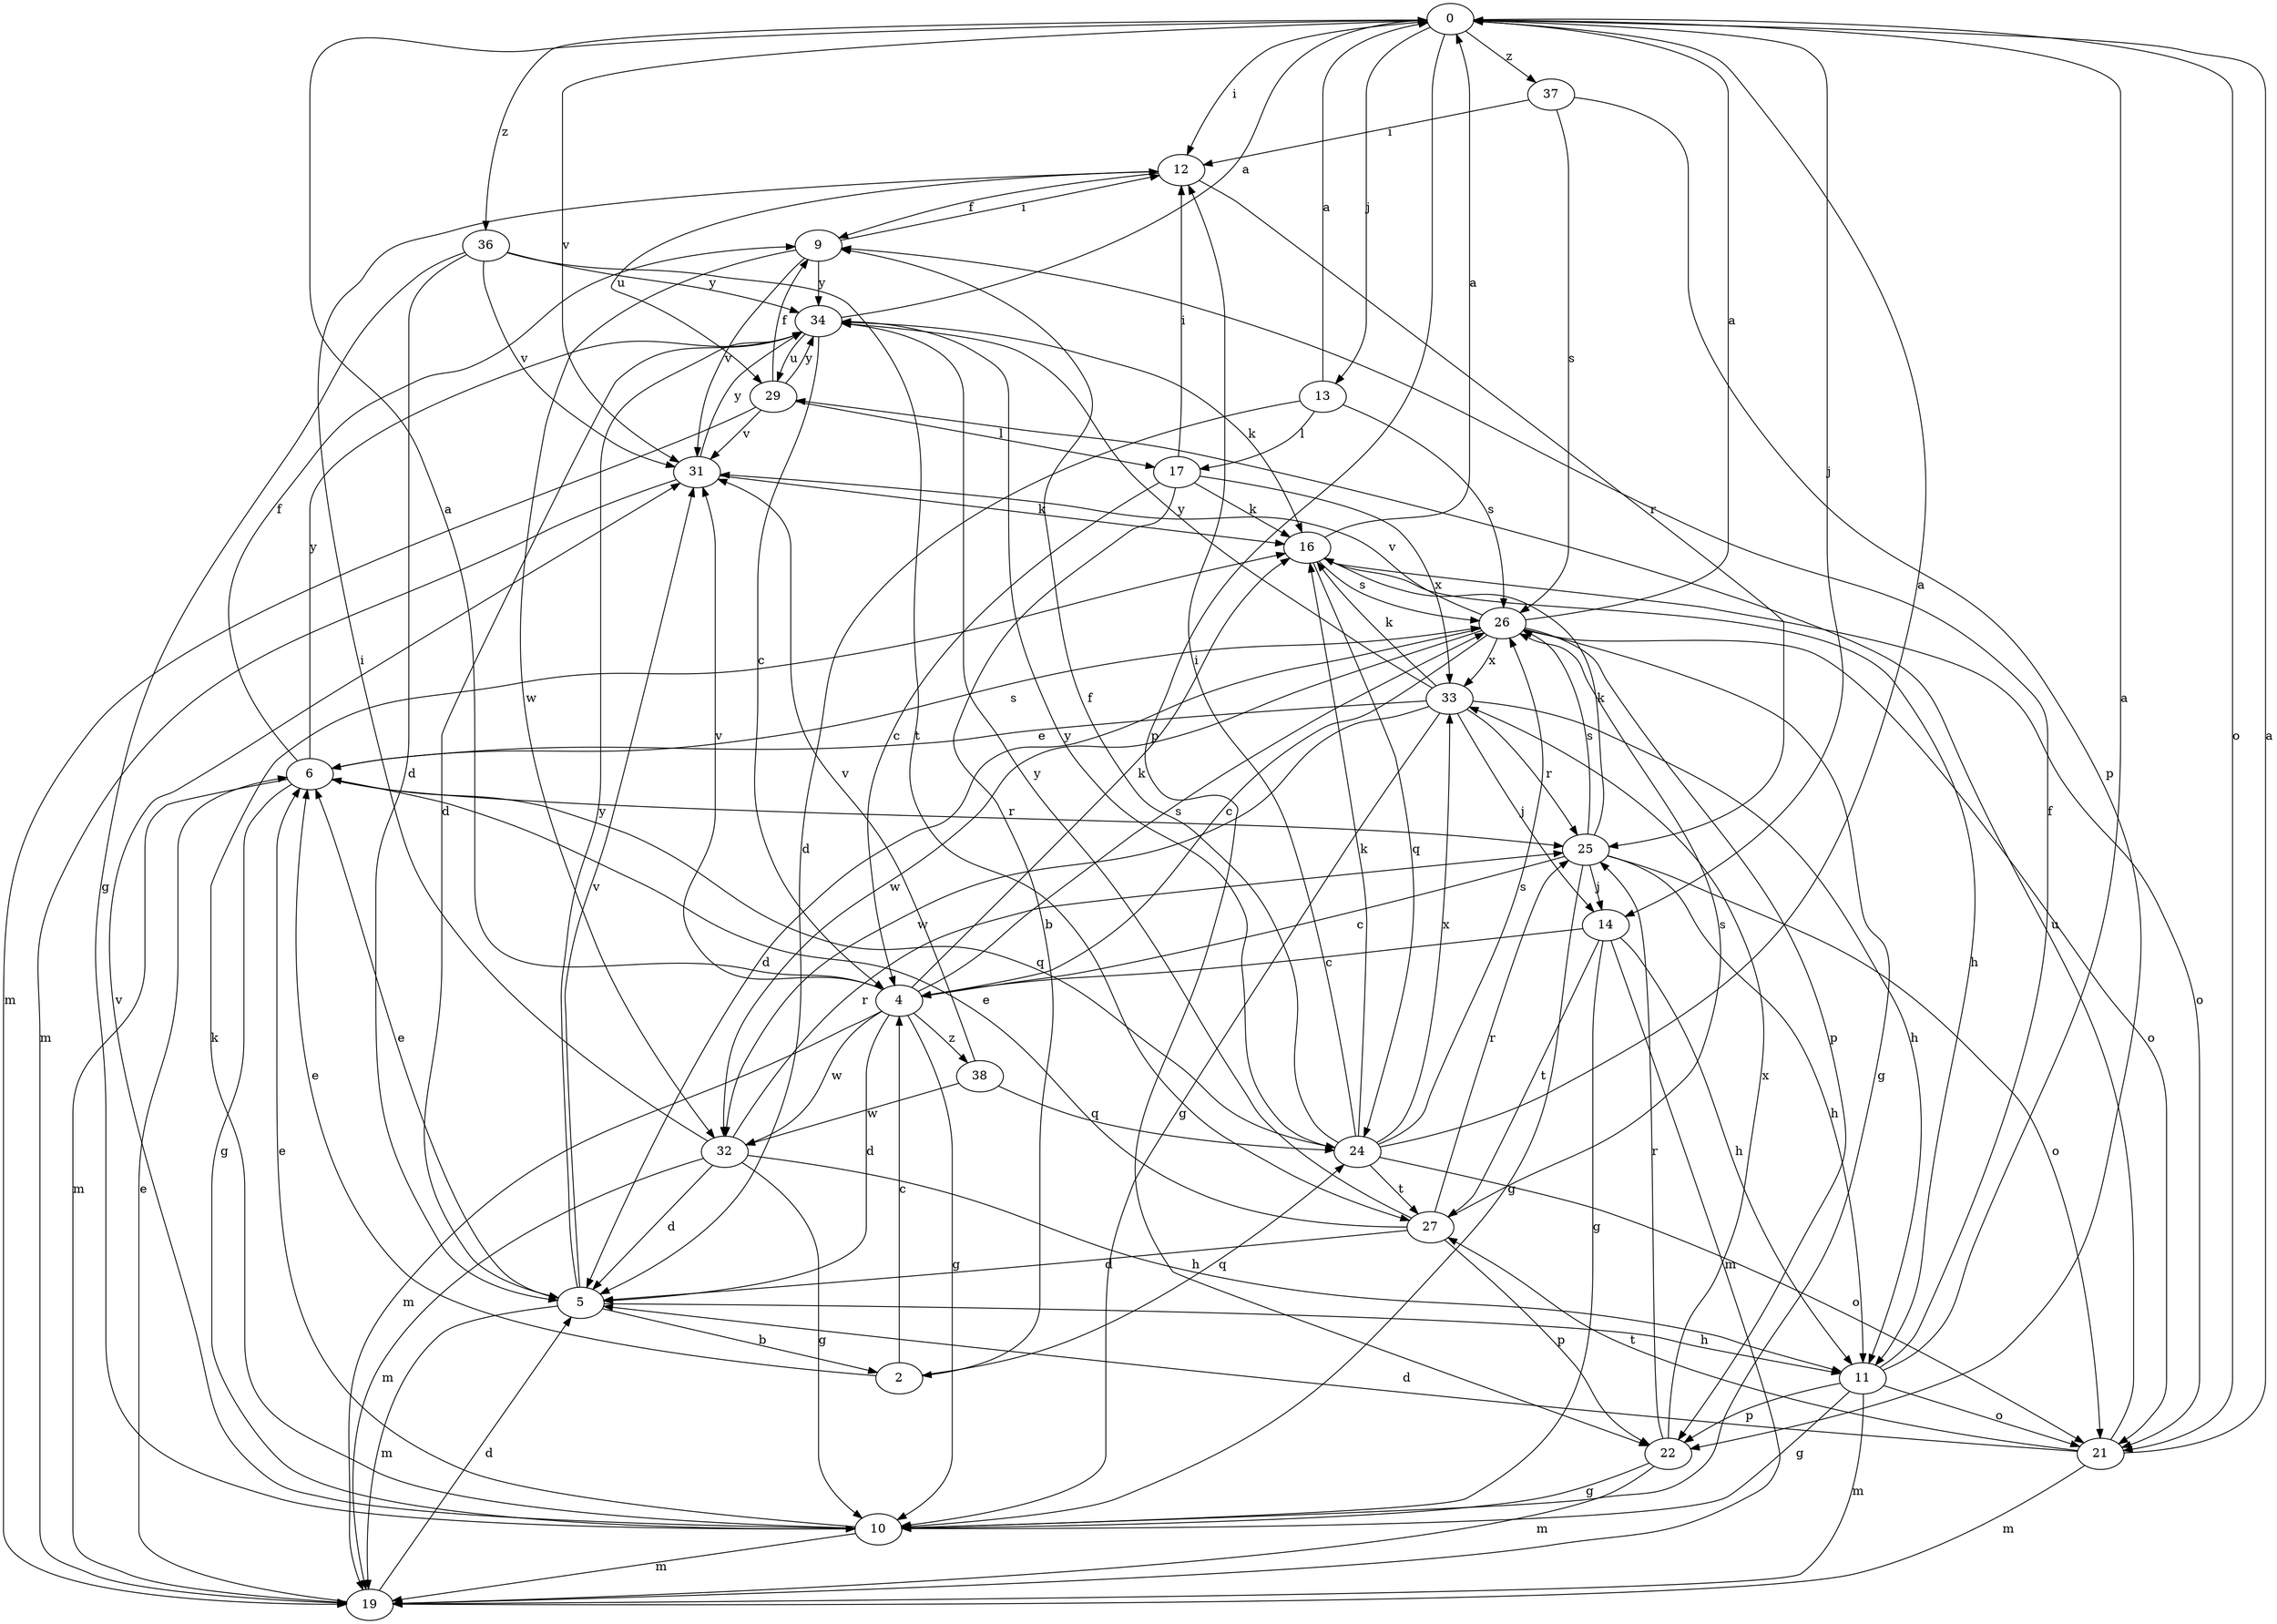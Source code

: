 strict digraph  {
0;
2;
4;
5;
6;
9;
10;
11;
12;
13;
14;
16;
17;
19;
21;
22;
24;
25;
26;
27;
29;
31;
32;
33;
34;
36;
37;
38;
0 -> 12  [label=i];
0 -> 13  [label=j];
0 -> 14  [label=j];
0 -> 21  [label=o];
0 -> 22  [label=p];
0 -> 31  [label=v];
0 -> 36  [label=z];
0 -> 37  [label=z];
2 -> 4  [label=c];
2 -> 6  [label=e];
2 -> 24  [label=q];
4 -> 0  [label=a];
4 -> 5  [label=d];
4 -> 10  [label=g];
4 -> 16  [label=k];
4 -> 19  [label=m];
4 -> 26  [label=s];
4 -> 31  [label=v];
4 -> 32  [label=w];
4 -> 38  [label=z];
5 -> 2  [label=b];
5 -> 6  [label=e];
5 -> 11  [label=h];
5 -> 19  [label=m];
5 -> 31  [label=v];
5 -> 34  [label=y];
6 -> 9  [label=f];
6 -> 10  [label=g];
6 -> 19  [label=m];
6 -> 24  [label=q];
6 -> 25  [label=r];
6 -> 26  [label=s];
6 -> 34  [label=y];
9 -> 12  [label=i];
9 -> 31  [label=v];
9 -> 32  [label=w];
9 -> 34  [label=y];
10 -> 6  [label=e];
10 -> 16  [label=k];
10 -> 19  [label=m];
10 -> 31  [label=v];
11 -> 0  [label=a];
11 -> 9  [label=f];
11 -> 10  [label=g];
11 -> 19  [label=m];
11 -> 21  [label=o];
11 -> 22  [label=p];
12 -> 9  [label=f];
12 -> 25  [label=r];
12 -> 29  [label=u];
13 -> 0  [label=a];
13 -> 5  [label=d];
13 -> 17  [label=l];
13 -> 26  [label=s];
14 -> 4  [label=c];
14 -> 10  [label=g];
14 -> 11  [label=h];
14 -> 19  [label=m];
14 -> 27  [label=t];
16 -> 0  [label=a];
16 -> 11  [label=h];
16 -> 21  [label=o];
16 -> 24  [label=q];
16 -> 26  [label=s];
17 -> 2  [label=b];
17 -> 4  [label=c];
17 -> 12  [label=i];
17 -> 16  [label=k];
17 -> 33  [label=x];
19 -> 5  [label=d];
19 -> 6  [label=e];
21 -> 0  [label=a];
21 -> 5  [label=d];
21 -> 19  [label=m];
21 -> 27  [label=t];
21 -> 29  [label=u];
22 -> 10  [label=g];
22 -> 19  [label=m];
22 -> 25  [label=r];
22 -> 33  [label=x];
24 -> 0  [label=a];
24 -> 9  [label=f];
24 -> 12  [label=i];
24 -> 16  [label=k];
24 -> 21  [label=o];
24 -> 26  [label=s];
24 -> 27  [label=t];
24 -> 33  [label=x];
24 -> 34  [label=y];
25 -> 4  [label=c];
25 -> 10  [label=g];
25 -> 11  [label=h];
25 -> 14  [label=j];
25 -> 16  [label=k];
25 -> 21  [label=o];
25 -> 26  [label=s];
26 -> 0  [label=a];
26 -> 4  [label=c];
26 -> 5  [label=d];
26 -> 10  [label=g];
26 -> 21  [label=o];
26 -> 22  [label=p];
26 -> 31  [label=v];
26 -> 32  [label=w];
26 -> 33  [label=x];
27 -> 5  [label=d];
27 -> 6  [label=e];
27 -> 22  [label=p];
27 -> 25  [label=r];
27 -> 26  [label=s];
27 -> 34  [label=y];
29 -> 9  [label=f];
29 -> 17  [label=l];
29 -> 19  [label=m];
29 -> 31  [label=v];
29 -> 34  [label=y];
31 -> 16  [label=k];
31 -> 19  [label=m];
31 -> 34  [label=y];
32 -> 5  [label=d];
32 -> 10  [label=g];
32 -> 11  [label=h];
32 -> 12  [label=i];
32 -> 19  [label=m];
32 -> 25  [label=r];
33 -> 6  [label=e];
33 -> 10  [label=g];
33 -> 11  [label=h];
33 -> 14  [label=j];
33 -> 16  [label=k];
33 -> 25  [label=r];
33 -> 32  [label=w];
33 -> 34  [label=y];
34 -> 0  [label=a];
34 -> 4  [label=c];
34 -> 5  [label=d];
34 -> 16  [label=k];
34 -> 29  [label=u];
36 -> 5  [label=d];
36 -> 10  [label=g];
36 -> 27  [label=t];
36 -> 31  [label=v];
36 -> 34  [label=y];
37 -> 12  [label=i];
37 -> 22  [label=p];
37 -> 26  [label=s];
38 -> 24  [label=q];
38 -> 31  [label=v];
38 -> 32  [label=w];
}
